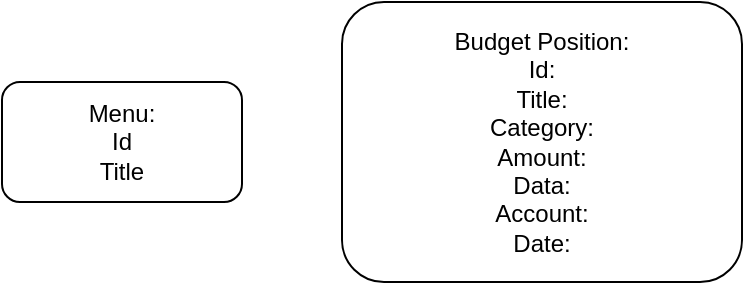 <mxfile version="22.1.11" type="github">
  <diagram name="Strona-1" id="kTBdSVZCgxqGdSbCh6Is">
    <mxGraphModel dx="1195" dy="622" grid="1" gridSize="10" guides="1" tooltips="1" connect="1" arrows="1" fold="1" page="1" pageScale="1" pageWidth="827" pageHeight="1169" math="0" shadow="0">
      <root>
        <mxCell id="0" />
        <mxCell id="1" parent="0" />
        <mxCell id="VSXg3xIbWFbzHlxD9bAN-1" value="Menu:&lt;br&gt;Id&lt;br&gt;Title" style="rounded=1;whiteSpace=wrap;html=1;" vertex="1" parent="1">
          <mxGeometry x="250" y="180" width="120" height="60" as="geometry" />
        </mxCell>
        <mxCell id="VSXg3xIbWFbzHlxD9bAN-2" value="Budget Position:&lt;br&gt;Id:&lt;br&gt;Title:&lt;br&gt;Category:&lt;br&gt;Amount:&lt;br&gt;Data:&lt;br&gt;Account:&lt;br&gt;Date:" style="rounded=1;whiteSpace=wrap;html=1;" vertex="1" parent="1">
          <mxGeometry x="420" y="140" width="200" height="140" as="geometry" />
        </mxCell>
      </root>
    </mxGraphModel>
  </diagram>
</mxfile>

